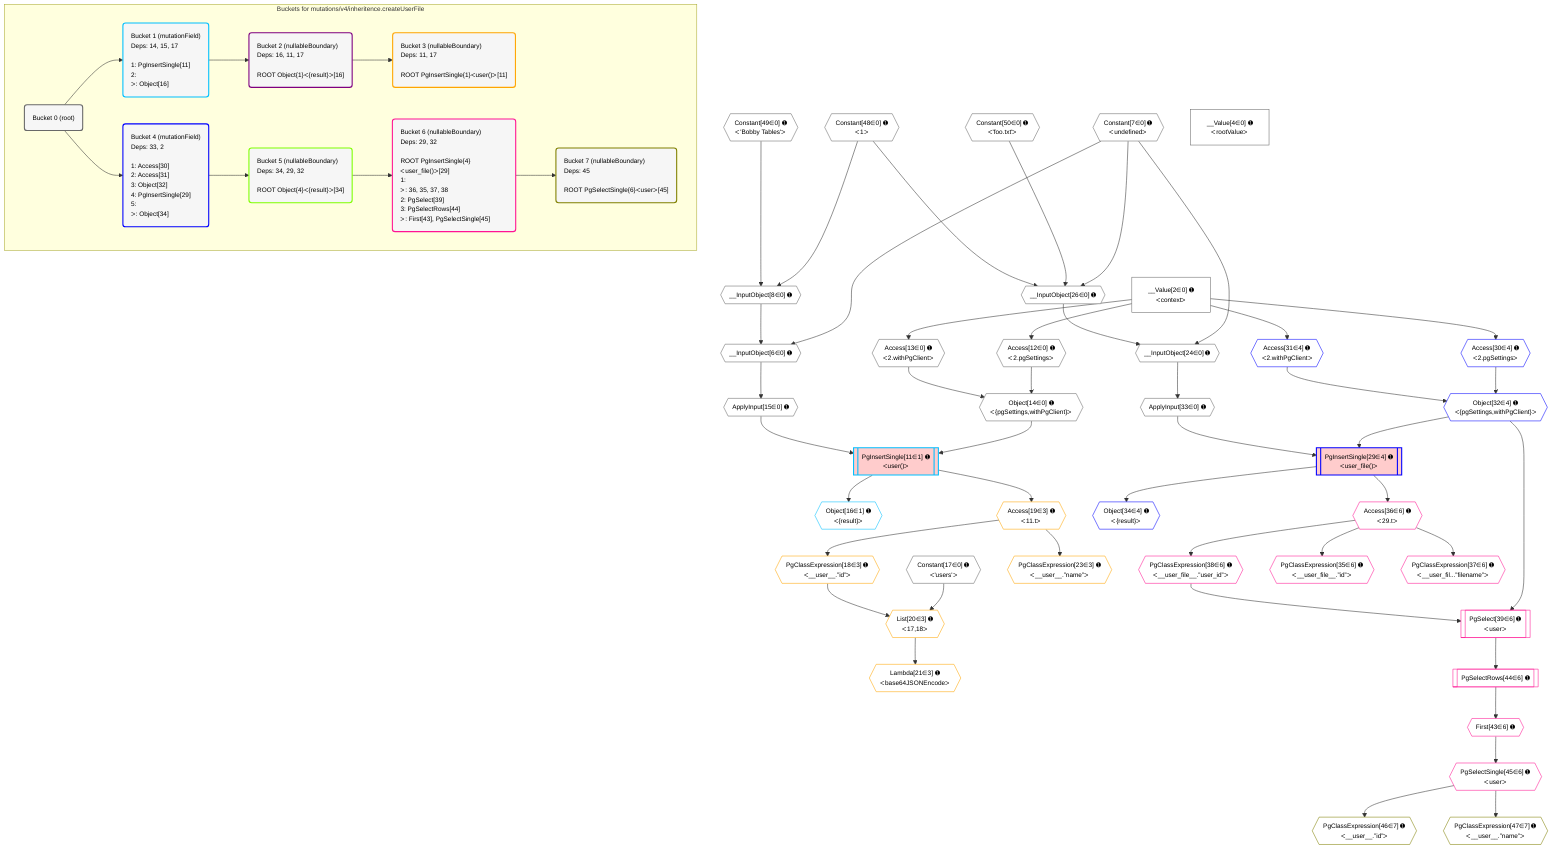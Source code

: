 %%{init: {'themeVariables': { 'fontSize': '12px'}}}%%
graph TD
    classDef path fill:#eee,stroke:#000,color:#000
    classDef plan fill:#fff,stroke-width:1px,color:#000
    classDef itemplan fill:#fff,stroke-width:2px,color:#000
    classDef unbatchedplan fill:#dff,stroke-width:1px,color:#000
    classDef sideeffectplan fill:#fcc,stroke-width:2px,color:#000
    classDef bucket fill:#f6f6f6,color:#000,stroke-width:2px,text-align:left


    %% plan dependencies
    __InputObject26{{"__InputObject[26∈0] ➊"}}:::plan
    Constant7{{"Constant[7∈0] ➊<br />ᐸundefinedᐳ"}}:::plan
    Constant50{{"Constant[50∈0] ➊<br />ᐸ'foo.txt'ᐳ"}}:::plan
    Constant48{{"Constant[48∈0] ➊<br />ᐸ1ᐳ"}}:::plan
    Constant7 & Constant50 & Constant48 --> __InputObject26
    __InputObject6{{"__InputObject[6∈0] ➊"}}:::plan
    __InputObject8{{"__InputObject[8∈0] ➊"}}:::plan
    Constant7 & __InputObject8 --> __InputObject6
    Constant49{{"Constant[49∈0] ➊<br />ᐸ'Bobby Tables'ᐳ"}}:::plan
    Constant48 & Constant49 --> __InputObject8
    Object14{{"Object[14∈0] ➊<br />ᐸ{pgSettings,withPgClient}ᐳ"}}:::plan
    Access12{{"Access[12∈0] ➊<br />ᐸ2.pgSettingsᐳ"}}:::plan
    Access13{{"Access[13∈0] ➊<br />ᐸ2.withPgClientᐳ"}}:::plan
    Access12 & Access13 --> Object14
    __InputObject24{{"__InputObject[24∈0] ➊"}}:::plan
    Constant7 & __InputObject26 --> __InputObject24
    __Value2["__Value[2∈0] ➊<br />ᐸcontextᐳ"]:::plan
    __Value2 --> Access12
    __Value2 --> Access13
    ApplyInput15{{"ApplyInput[15∈0] ➊"}}:::plan
    __InputObject6 --> ApplyInput15
    ApplyInput33{{"ApplyInput[33∈0] ➊"}}:::plan
    __InputObject24 --> ApplyInput33
    __Value4["__Value[4∈0] ➊<br />ᐸrootValueᐳ"]:::plan
    Constant17{{"Constant[17∈0] ➊<br />ᐸ'users'ᐳ"}}:::plan
    PgInsertSingle11[["PgInsertSingle[11∈1] ➊<br />ᐸuser()ᐳ"]]:::sideeffectplan
    Object14 & ApplyInput15 --> PgInsertSingle11
    Object16{{"Object[16∈1] ➊<br />ᐸ{result}ᐳ"}}:::plan
    PgInsertSingle11 --> Object16
    List20{{"List[20∈3] ➊<br />ᐸ17,18ᐳ"}}:::plan
    PgClassExpression18{{"PgClassExpression[18∈3] ➊<br />ᐸ__user__.”id”ᐳ"}}:::plan
    Constant17 & PgClassExpression18 --> List20
    Access19{{"Access[19∈3] ➊<br />ᐸ11.tᐳ"}}:::plan
    Access19 --> PgClassExpression18
    PgInsertSingle11 --> Access19
    Lambda21{{"Lambda[21∈3] ➊<br />ᐸbase64JSONEncodeᐳ"}}:::plan
    List20 --> Lambda21
    PgClassExpression23{{"PgClassExpression[23∈3] ➊<br />ᐸ__user__.”name”ᐳ"}}:::plan
    Access19 --> PgClassExpression23
    PgInsertSingle29[["PgInsertSingle[29∈4] ➊<br />ᐸuser_file()ᐳ"]]:::sideeffectplan
    Object32{{"Object[32∈4] ➊<br />ᐸ{pgSettings,withPgClient}ᐳ"}}:::plan
    Object32 & ApplyInput33 --> PgInsertSingle29
    Access30{{"Access[30∈4] ➊<br />ᐸ2.pgSettingsᐳ"}}:::plan
    Access31{{"Access[31∈4] ➊<br />ᐸ2.withPgClientᐳ"}}:::plan
    Access30 & Access31 --> Object32
    __Value2 --> Access30
    __Value2 --> Access31
    Object34{{"Object[34∈4] ➊<br />ᐸ{result}ᐳ"}}:::plan
    PgInsertSingle29 --> Object34
    PgSelect39[["PgSelect[39∈6] ➊<br />ᐸuserᐳ"]]:::plan
    PgClassExpression38{{"PgClassExpression[38∈6] ➊<br />ᐸ__user_file__.”user_id”ᐳ"}}:::plan
    Object32 & PgClassExpression38 --> PgSelect39
    PgClassExpression35{{"PgClassExpression[35∈6] ➊<br />ᐸ__user_file__.”id”ᐳ"}}:::plan
    Access36{{"Access[36∈6] ➊<br />ᐸ29.tᐳ"}}:::plan
    Access36 --> PgClassExpression35
    PgInsertSingle29 --> Access36
    PgClassExpression37{{"PgClassExpression[37∈6] ➊<br />ᐸ__user_fil...”filename”ᐳ"}}:::plan
    Access36 --> PgClassExpression37
    Access36 --> PgClassExpression38
    First43{{"First[43∈6] ➊"}}:::plan
    PgSelectRows44[["PgSelectRows[44∈6] ➊"]]:::plan
    PgSelectRows44 --> First43
    PgSelect39 --> PgSelectRows44
    PgSelectSingle45{{"PgSelectSingle[45∈6] ➊<br />ᐸuserᐳ"}}:::plan
    First43 --> PgSelectSingle45
    PgClassExpression46{{"PgClassExpression[46∈7] ➊<br />ᐸ__user__.”id”ᐳ"}}:::plan
    PgSelectSingle45 --> PgClassExpression46
    PgClassExpression47{{"PgClassExpression[47∈7] ➊<br />ᐸ__user__.”name”ᐳ"}}:::plan
    PgSelectSingle45 --> PgClassExpression47

    %% define steps

    subgraph "Buckets for mutations/v4/inheritence.createUserFile"
    Bucket0("Bucket 0 (root)"):::bucket
    classDef bucket0 stroke:#696969
    class Bucket0,__Value2,__Value4,__InputObject6,Constant7,__InputObject8,Access12,Access13,Object14,ApplyInput15,Constant17,__InputObject24,__InputObject26,ApplyInput33,Constant48,Constant49,Constant50 bucket0
    Bucket1("Bucket 1 (mutationField)<br />Deps: 14, 15, 17<br /><br />1: PgInsertSingle[11]<br />2: <br />ᐳ: Object[16]"):::bucket
    classDef bucket1 stroke:#00bfff
    class Bucket1,PgInsertSingle11,Object16 bucket1
    Bucket2("Bucket 2 (nullableBoundary)<br />Deps: 16, 11, 17<br /><br />ROOT Object{1}ᐸ{result}ᐳ[16]"):::bucket
    classDef bucket2 stroke:#7f007f
    class Bucket2 bucket2
    Bucket3("Bucket 3 (nullableBoundary)<br />Deps: 11, 17<br /><br />ROOT PgInsertSingle{1}ᐸuser()ᐳ[11]"):::bucket
    classDef bucket3 stroke:#ffa500
    class Bucket3,PgClassExpression18,Access19,List20,Lambda21,PgClassExpression23 bucket3
    Bucket4("Bucket 4 (mutationField)<br />Deps: 33, 2<br /><br />1: Access[30]<br />2: Access[31]<br />3: Object[32]<br />4: PgInsertSingle[29]<br />5: <br />ᐳ: Object[34]"):::bucket
    classDef bucket4 stroke:#0000ff
    class Bucket4,PgInsertSingle29,Access30,Access31,Object32,Object34 bucket4
    Bucket5("Bucket 5 (nullableBoundary)<br />Deps: 34, 29, 32<br /><br />ROOT Object{4}ᐸ{result}ᐳ[34]"):::bucket
    classDef bucket5 stroke:#7fff00
    class Bucket5 bucket5
    Bucket6("Bucket 6 (nullableBoundary)<br />Deps: 29, 32<br /><br />ROOT PgInsertSingle{4}ᐸuser_file()ᐳ[29]<br />1: <br />ᐳ: 36, 35, 37, 38<br />2: PgSelect[39]<br />3: PgSelectRows[44]<br />ᐳ: First[43], PgSelectSingle[45]"):::bucket
    classDef bucket6 stroke:#ff1493
    class Bucket6,PgClassExpression35,Access36,PgClassExpression37,PgClassExpression38,PgSelect39,First43,PgSelectRows44,PgSelectSingle45 bucket6
    Bucket7("Bucket 7 (nullableBoundary)<br />Deps: 45<br /><br />ROOT PgSelectSingle{6}ᐸuserᐳ[45]"):::bucket
    classDef bucket7 stroke:#808000
    class Bucket7,PgClassExpression46,PgClassExpression47 bucket7
    Bucket0 --> Bucket1 & Bucket4
    Bucket1 --> Bucket2
    Bucket2 --> Bucket3
    Bucket4 --> Bucket5
    Bucket5 --> Bucket6
    Bucket6 --> Bucket7
    end